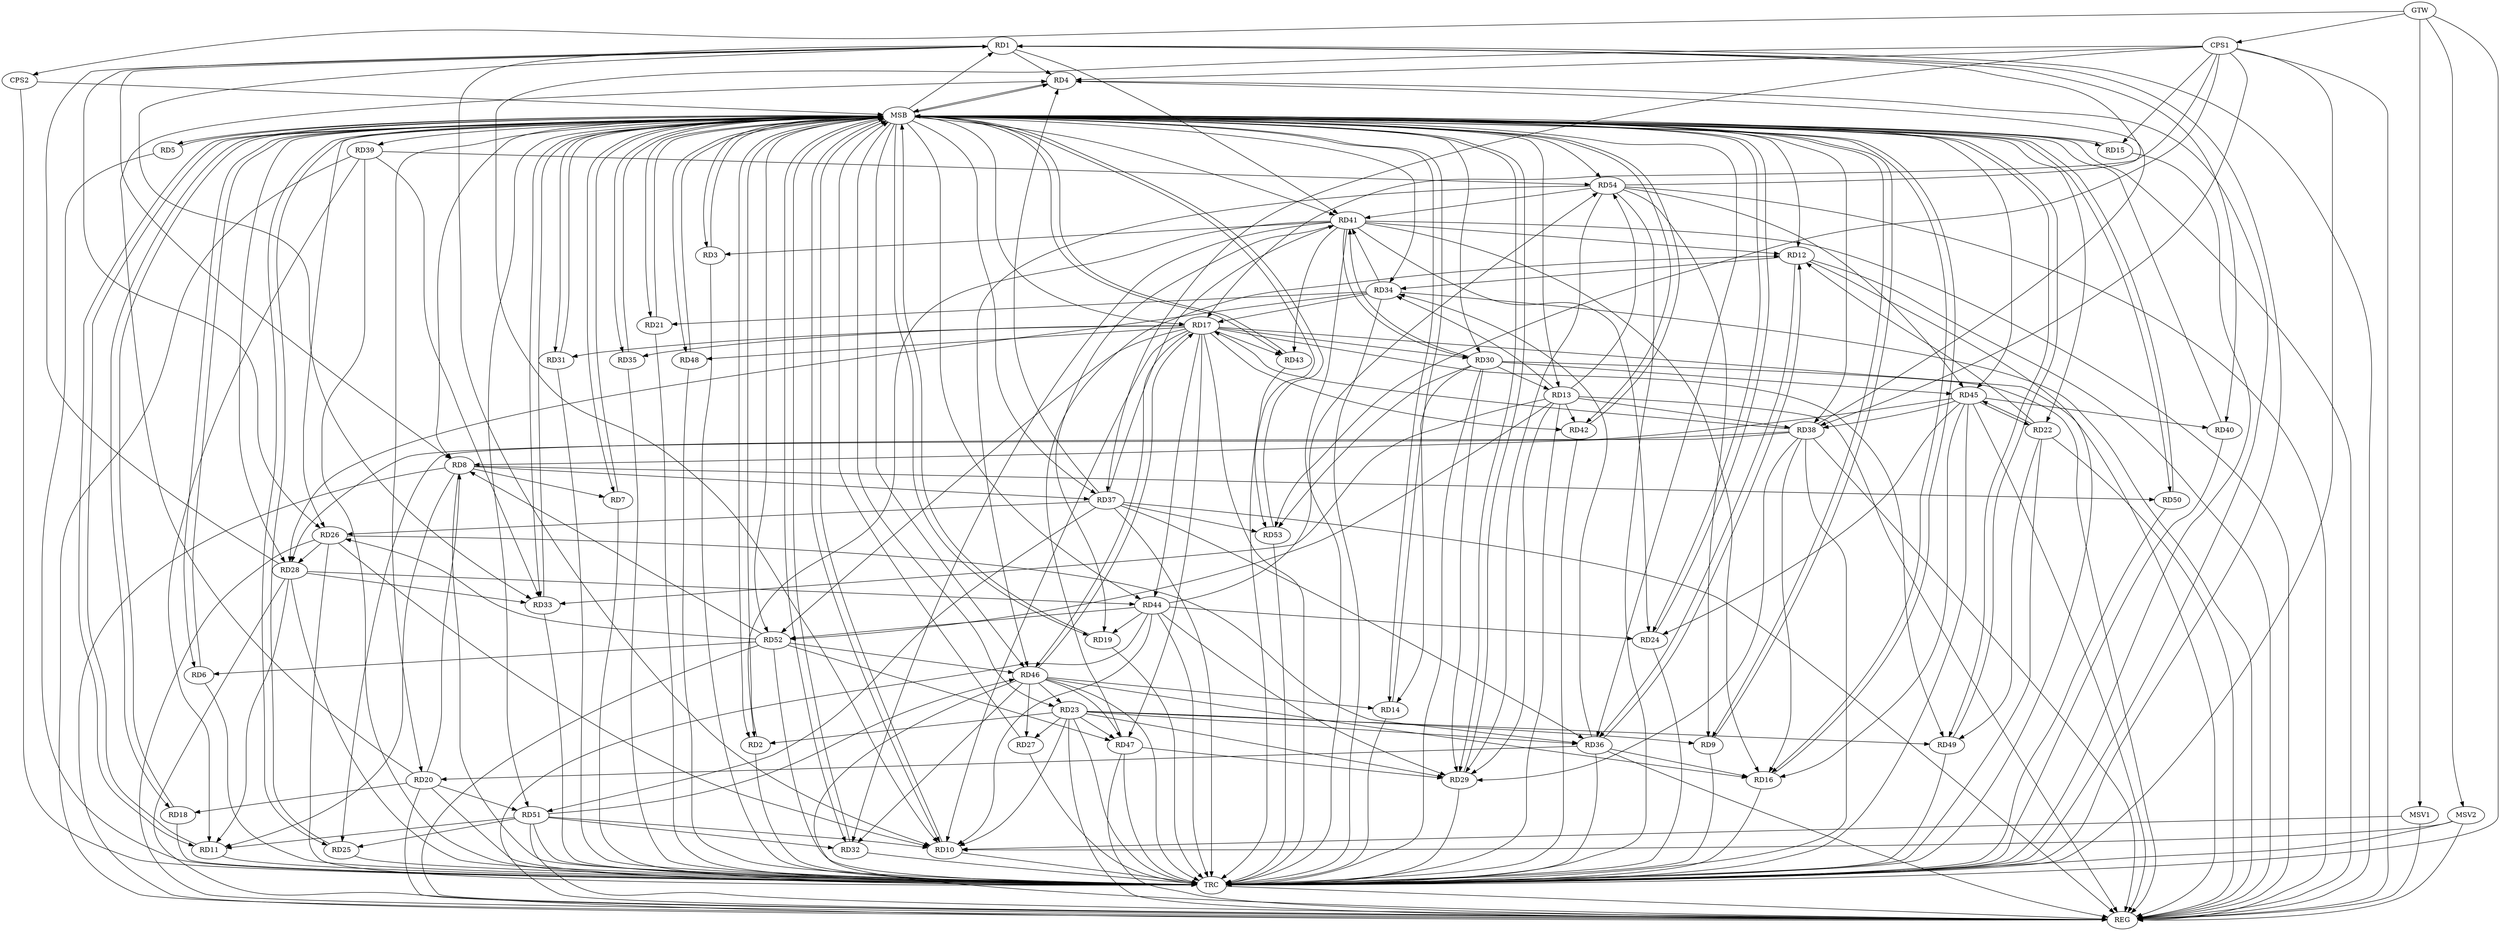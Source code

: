 strict digraph G {
  RD1 [ label="RD1" ];
  RD2 [ label="RD2" ];
  RD3 [ label="RD3" ];
  RD4 [ label="RD4" ];
  RD5 [ label="RD5" ];
  RD6 [ label="RD6" ];
  RD7 [ label="RD7" ];
  RD8 [ label="RD8" ];
  RD9 [ label="RD9" ];
  RD10 [ label="RD10" ];
  RD11 [ label="RD11" ];
  RD12 [ label="RD12" ];
  RD13 [ label="RD13" ];
  RD14 [ label="RD14" ];
  RD15 [ label="RD15" ];
  RD16 [ label="RD16" ];
  RD17 [ label="RD17" ];
  RD18 [ label="RD18" ];
  RD19 [ label="RD19" ];
  RD20 [ label="RD20" ];
  RD21 [ label="RD21" ];
  RD22 [ label="RD22" ];
  RD23 [ label="RD23" ];
  RD24 [ label="RD24" ];
  RD25 [ label="RD25" ];
  RD26 [ label="RD26" ];
  RD27 [ label="RD27" ];
  RD28 [ label="RD28" ];
  RD29 [ label="RD29" ];
  RD30 [ label="RD30" ];
  RD31 [ label="RD31" ];
  RD32 [ label="RD32" ];
  RD33 [ label="RD33" ];
  RD34 [ label="RD34" ];
  RD35 [ label="RD35" ];
  RD36 [ label="RD36" ];
  RD37 [ label="RD37" ];
  RD38 [ label="RD38" ];
  RD39 [ label="RD39" ];
  RD40 [ label="RD40" ];
  RD41 [ label="RD41" ];
  RD42 [ label="RD42" ];
  RD43 [ label="RD43" ];
  RD44 [ label="RD44" ];
  RD45 [ label="RD45" ];
  RD46 [ label="RD46" ];
  RD47 [ label="RD47" ];
  RD48 [ label="RD48" ];
  RD49 [ label="RD49" ];
  RD50 [ label="RD50" ];
  RD51 [ label="RD51" ];
  RD52 [ label="RD52" ];
  RD53 [ label="RD53" ];
  RD54 [ label="RD54" ];
  CPS1 [ label="CPS1" ];
  CPS2 [ label="CPS2" ];
  GTW [ label="GTW" ];
  REG [ label="REG" ];
  MSB [ label="MSB" ];
  TRC [ label="TRC" ];
  MSV1 [ label="MSV1" ];
  MSV2 [ label="MSV2" ];
  RD1 -> RD4;
  RD1 -> RD8;
  RD1 -> RD10;
  RD1 -> RD26;
  RD28 -> RD1;
  RD1 -> RD33;
  RD1 -> RD40;
  RD1 -> RD41;
  RD54 -> RD1;
  RD23 -> RD2;
  RD41 -> RD2;
  RD41 -> RD3;
  RD20 -> RD4;
  RD37 -> RD4;
  RD38 -> RD4;
  RD52 -> RD6;
  RD8 -> RD7;
  RD8 -> RD11;
  RD20 -> RD8;
  RD8 -> RD37;
  RD38 -> RD8;
  RD8 -> RD50;
  RD52 -> RD8;
  RD23 -> RD9;
  RD54 -> RD9;
  RD17 -> RD10;
  RD23 -> RD10;
  RD26 -> RD10;
  RD44 -> RD10;
  RD51 -> RD10;
  RD28 -> RD11;
  RD39 -> RD11;
  RD51 -> RD11;
  RD22 -> RD12;
  RD12 -> RD34;
  RD12 -> RD36;
  RD36 -> RD12;
  RD41 -> RD12;
  RD47 -> RD12;
  RD13 -> RD29;
  RD30 -> RD13;
  RD13 -> RD33;
  RD13 -> RD34;
  RD13 -> RD38;
  RD13 -> RD42;
  RD13 -> RD52;
  RD13 -> RD54;
  RD30 -> RD14;
  RD46 -> RD14;
  RD36 -> RD16;
  RD38 -> RD16;
  RD41 -> RD16;
  RD45 -> RD16;
  RD46 -> RD16;
  RD17 -> RD30;
  RD17 -> RD31;
  RD34 -> RD17;
  RD17 -> RD35;
  RD38 -> RD17;
  RD17 -> RD42;
  RD17 -> RD43;
  RD17 -> RD44;
  RD17 -> RD46;
  RD46 -> RD17;
  RD17 -> RD47;
  RD17 -> RD48;
  RD17 -> RD49;
  RD17 -> RD52;
  RD20 -> RD18;
  RD41 -> RD19;
  RD44 -> RD19;
  RD36 -> RD20;
  RD20 -> RD51;
  RD34 -> RD21;
  RD22 -> RD45;
  RD45 -> RD22;
  RD22 -> RD49;
  RD23 -> RD27;
  RD23 -> RD29;
  RD23 -> RD36;
  RD46 -> RD23;
  RD23 -> RD47;
  RD23 -> RD49;
  RD41 -> RD24;
  RD44 -> RD24;
  RD45 -> RD24;
  RD38 -> RD25;
  RD51 -> RD25;
  RD26 -> RD28;
  RD26 -> RD36;
  RD37 -> RD26;
  RD52 -> RD26;
  RD46 -> RD27;
  RD28 -> RD33;
  RD34 -> RD28;
  RD28 -> RD44;
  RD45 -> RD28;
  RD30 -> RD29;
  RD38 -> RD29;
  RD44 -> RD29;
  RD47 -> RD29;
  RD54 -> RD29;
  RD30 -> RD41;
  RD41 -> RD30;
  RD30 -> RD45;
  RD30 -> RD53;
  RD41 -> RD32;
  RD46 -> RD32;
  RD51 -> RD32;
  RD39 -> RD33;
  RD36 -> RD34;
  RD34 -> RD41;
  RD37 -> RD36;
  RD37 -> RD41;
  RD37 -> RD51;
  RD37 -> RD53;
  RD45 -> RD38;
  RD39 -> RD54;
  RD45 -> RD40;
  RD41 -> RD43;
  RD54 -> RD41;
  RD44 -> RD52;
  RD44 -> RD54;
  RD54 -> RD45;
  RD46 -> RD47;
  RD51 -> RD46;
  RD52 -> RD46;
  RD54 -> RD46;
  RD52 -> RD47;
  CPS1 -> RD53;
  CPS1 -> RD10;
  CPS1 -> RD4;
  CPS1 -> RD15;
  CPS1 -> RD38;
  CPS1 -> RD17;
  CPS1 -> RD37;
  GTW -> CPS1;
  GTW -> CPS2;
  RD1 -> REG;
  RD8 -> REG;
  RD12 -> REG;
  RD13 -> REG;
  RD17 -> REG;
  RD20 -> REG;
  RD22 -> REG;
  RD23 -> REG;
  RD26 -> REG;
  RD28 -> REG;
  RD30 -> REG;
  RD34 -> REG;
  RD36 -> REG;
  RD37 -> REG;
  RD38 -> REG;
  RD39 -> REG;
  RD41 -> REG;
  RD44 -> REG;
  RD45 -> REG;
  RD46 -> REG;
  RD47 -> REG;
  RD51 -> REG;
  RD52 -> REG;
  RD54 -> REG;
  CPS1 -> REG;
  RD2 -> MSB;
  MSB -> RD3;
  MSB -> RD5;
  MSB -> RD15;
  MSB -> RD38;
  MSB -> REG;
  RD3 -> MSB;
  MSB -> RD10;
  MSB -> RD36;
  MSB -> RD49;
  MSB -> RD53;
  RD4 -> MSB;
  MSB -> RD2;
  MSB -> RD14;
  MSB -> RD16;
  MSB -> RD31;
  MSB -> RD39;
  RD5 -> MSB;
  MSB -> RD1;
  MSB -> RD8;
  MSB -> RD19;
  MSB -> RD24;
  MSB -> RD29;
  MSB -> RD48;
  MSB -> RD50;
  MSB -> RD54;
  RD6 -> MSB;
  MSB -> RD7;
  MSB -> RD20;
  MSB -> RD35;
  MSB -> RD43;
  RD7 -> MSB;
  MSB -> RD17;
  MSB -> RD30;
  MSB -> RD33;
  RD9 -> MSB;
  MSB -> RD23;
  RD10 -> MSB;
  RD11 -> MSB;
  MSB -> RD6;
  MSB -> RD18;
  MSB -> RD41;
  MSB -> RD42;
  RD14 -> MSB;
  MSB -> RD26;
  MSB -> RD44;
  RD15 -> MSB;
  MSB -> RD11;
  MSB -> RD32;
  MSB -> RD37;
  RD16 -> MSB;
  MSB -> RD34;
  RD18 -> MSB;
  MSB -> RD13;
  RD19 -> MSB;
  MSB -> RD12;
  MSB -> RD28;
  RD21 -> MSB;
  MSB -> RD4;
  MSB -> RD45;
  MSB -> RD52;
  RD24 -> MSB;
  MSB -> RD9;
  MSB -> RD46;
  RD25 -> MSB;
  RD27 -> MSB;
  MSB -> RD22;
  RD29 -> MSB;
  MSB -> RD21;
  RD31 -> MSB;
  RD32 -> MSB;
  RD33 -> MSB;
  RD35 -> MSB;
  MSB -> RD51;
  RD40 -> MSB;
  RD42 -> MSB;
  MSB -> RD25;
  RD43 -> MSB;
  RD48 -> MSB;
  RD49 -> MSB;
  RD50 -> MSB;
  RD53 -> MSB;
  CPS2 -> MSB;
  RD1 -> TRC;
  RD2 -> TRC;
  RD3 -> TRC;
  RD4 -> TRC;
  RD5 -> TRC;
  RD6 -> TRC;
  RD7 -> TRC;
  RD8 -> TRC;
  RD9 -> TRC;
  RD10 -> TRC;
  RD11 -> TRC;
  RD12 -> TRC;
  RD13 -> TRC;
  RD14 -> TRC;
  RD15 -> TRC;
  RD16 -> TRC;
  RD17 -> TRC;
  RD18 -> TRC;
  RD19 -> TRC;
  RD20 -> TRC;
  RD21 -> TRC;
  RD22 -> TRC;
  RD23 -> TRC;
  RD24 -> TRC;
  RD25 -> TRC;
  RD26 -> TRC;
  RD27 -> TRC;
  RD28 -> TRC;
  RD29 -> TRC;
  RD30 -> TRC;
  RD31 -> TRC;
  RD32 -> TRC;
  RD33 -> TRC;
  RD34 -> TRC;
  RD35 -> TRC;
  RD36 -> TRC;
  RD37 -> TRC;
  RD38 -> TRC;
  RD39 -> TRC;
  RD40 -> TRC;
  RD41 -> TRC;
  RD42 -> TRC;
  RD43 -> TRC;
  RD44 -> TRC;
  RD45 -> TRC;
  RD46 -> TRC;
  RD47 -> TRC;
  RD48 -> TRC;
  RD49 -> TRC;
  RD50 -> TRC;
  RD51 -> TRC;
  RD52 -> TRC;
  RD53 -> TRC;
  RD54 -> TRC;
  CPS1 -> TRC;
  CPS2 -> TRC;
  GTW -> TRC;
  TRC -> REG;
  MSV1 -> RD10;
  GTW -> MSV1;
  MSV1 -> REG;
  MSV2 -> RD10;
  GTW -> MSV2;
  MSV2 -> REG;
  MSV2 -> TRC;
}
